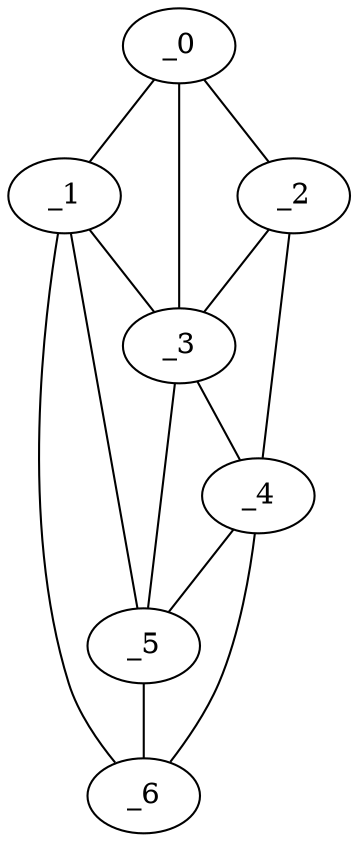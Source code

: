 graph "obj63__330.gxl" {
	_0	 [x=66,
		y=16];
	_1	 [x=68,
		y=8];
	_0 -- _1	 [valence=1];
	_2	 [x=77,
		y=34];
	_0 -- _2	 [valence=1];
	_3	 [x=80,
		y=27];
	_0 -- _3	 [valence=1];
	_1 -- _3	 [valence=1];
	_5	 [x=92,
		y=24];
	_1 -- _5	 [valence=2];
	_6	 [x=105,
		y=25];
	_1 -- _6	 [valence=1];
	_2 -- _3	 [valence=2];
	_4	 [x=87,
		y=39];
	_2 -- _4	 [valence=1];
	_3 -- _4	 [valence=1];
	_3 -- _5	 [valence=2];
	_4 -- _5	 [valence=2];
	_4 -- _6	 [valence=1];
	_5 -- _6	 [valence=2];
}
